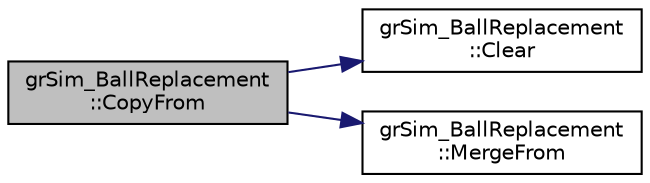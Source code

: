 digraph "grSim_BallReplacement::CopyFrom"
{
 // INTERACTIVE_SVG=YES
  edge [fontname="Helvetica",fontsize="10",labelfontname="Helvetica",labelfontsize="10"];
  node [fontname="Helvetica",fontsize="10",shape=record];
  rankdir="LR";
  Node1 [label="grSim_BallReplacement\l::CopyFrom",height=0.2,width=0.4,color="black", fillcolor="grey75", style="filled", fontcolor="black"];
  Node1 -> Node2 [color="midnightblue",fontsize="10",style="solid",fontname="Helvetica"];
  Node2 [label="grSim_BallReplacement\l::Clear",height=0.2,width=0.4,color="black", fillcolor="white", style="filled",URL="$d2/db1/classgr_sim___ball_replacement.html#a7c4a3433884c93b5ae57c3033d20df90"];
  Node1 -> Node3 [color="midnightblue",fontsize="10",style="solid",fontname="Helvetica"];
  Node3 [label="grSim_BallReplacement\l::MergeFrom",height=0.2,width=0.4,color="black", fillcolor="white", style="filled",URL="$d2/db1/classgr_sim___ball_replacement.html#a0232f365d83ce49811382df0868a0772"];
}
